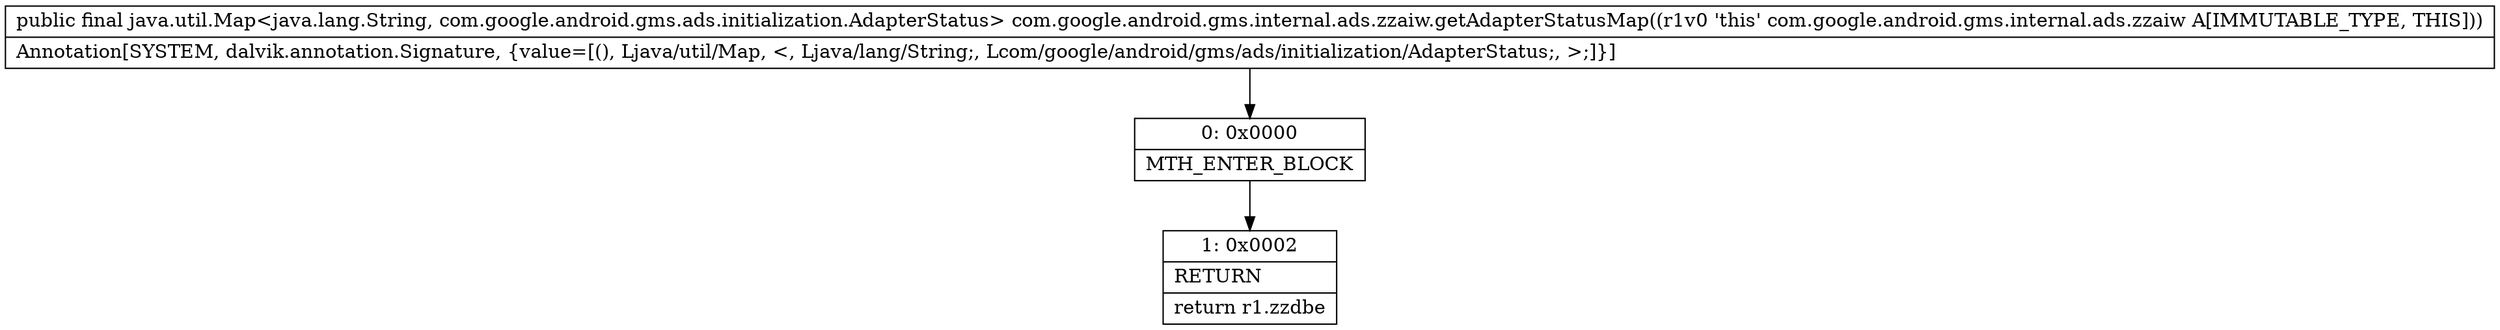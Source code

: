 digraph "CFG forcom.google.android.gms.internal.ads.zzaiw.getAdapterStatusMap()Ljava\/util\/Map;" {
Node_0 [shape=record,label="{0\:\ 0x0000|MTH_ENTER_BLOCK\l}"];
Node_1 [shape=record,label="{1\:\ 0x0002|RETURN\l|return r1.zzdbe\l}"];
MethodNode[shape=record,label="{public final java.util.Map\<java.lang.String, com.google.android.gms.ads.initialization.AdapterStatus\> com.google.android.gms.internal.ads.zzaiw.getAdapterStatusMap((r1v0 'this' com.google.android.gms.internal.ads.zzaiw A[IMMUTABLE_TYPE, THIS]))  | Annotation[SYSTEM, dalvik.annotation.Signature, \{value=[(), Ljava\/util\/Map, \<, Ljava\/lang\/String;, Lcom\/google\/android\/gms\/ads\/initialization\/AdapterStatus;, \>;]\}]\l}"];
MethodNode -> Node_0;
Node_0 -> Node_1;
}

